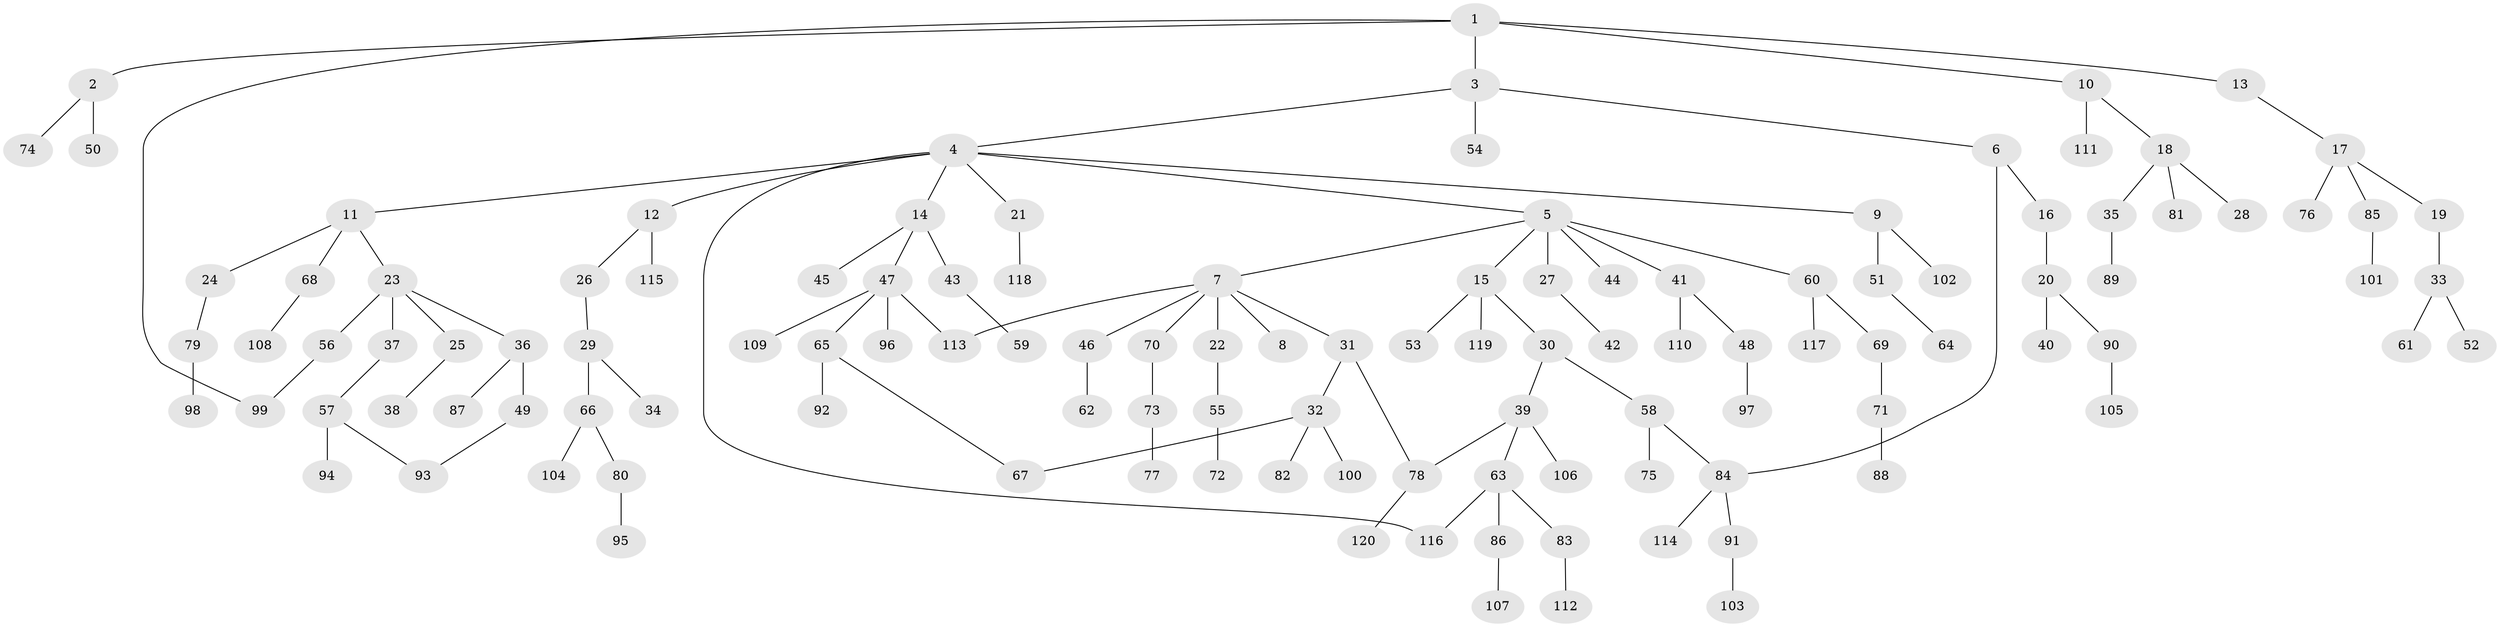 // Generated by graph-tools (version 1.1) at 2025/25/03/09/25 03:25:32]
// undirected, 120 vertices, 126 edges
graph export_dot {
graph [start="1"]
  node [color=gray90,style=filled];
  1;
  2;
  3;
  4;
  5;
  6;
  7;
  8;
  9;
  10;
  11;
  12;
  13;
  14;
  15;
  16;
  17;
  18;
  19;
  20;
  21;
  22;
  23;
  24;
  25;
  26;
  27;
  28;
  29;
  30;
  31;
  32;
  33;
  34;
  35;
  36;
  37;
  38;
  39;
  40;
  41;
  42;
  43;
  44;
  45;
  46;
  47;
  48;
  49;
  50;
  51;
  52;
  53;
  54;
  55;
  56;
  57;
  58;
  59;
  60;
  61;
  62;
  63;
  64;
  65;
  66;
  67;
  68;
  69;
  70;
  71;
  72;
  73;
  74;
  75;
  76;
  77;
  78;
  79;
  80;
  81;
  82;
  83;
  84;
  85;
  86;
  87;
  88;
  89;
  90;
  91;
  92;
  93;
  94;
  95;
  96;
  97;
  98;
  99;
  100;
  101;
  102;
  103;
  104;
  105;
  106;
  107;
  108;
  109;
  110;
  111;
  112;
  113;
  114;
  115;
  116;
  117;
  118;
  119;
  120;
  1 -- 2;
  1 -- 3;
  1 -- 10;
  1 -- 13;
  1 -- 99;
  2 -- 50;
  2 -- 74;
  3 -- 4;
  3 -- 6;
  3 -- 54;
  4 -- 5;
  4 -- 9;
  4 -- 11;
  4 -- 12;
  4 -- 14;
  4 -- 21;
  4 -- 116;
  5 -- 7;
  5 -- 15;
  5 -- 27;
  5 -- 41;
  5 -- 44;
  5 -- 60;
  6 -- 16;
  6 -- 84;
  7 -- 8;
  7 -- 22;
  7 -- 31;
  7 -- 46;
  7 -- 70;
  7 -- 113;
  9 -- 51;
  9 -- 102;
  10 -- 18;
  10 -- 111;
  11 -- 23;
  11 -- 24;
  11 -- 68;
  12 -- 26;
  12 -- 115;
  13 -- 17;
  14 -- 43;
  14 -- 45;
  14 -- 47;
  15 -- 30;
  15 -- 53;
  15 -- 119;
  16 -- 20;
  17 -- 19;
  17 -- 76;
  17 -- 85;
  18 -- 28;
  18 -- 35;
  18 -- 81;
  19 -- 33;
  20 -- 40;
  20 -- 90;
  21 -- 118;
  22 -- 55;
  23 -- 25;
  23 -- 36;
  23 -- 37;
  23 -- 56;
  24 -- 79;
  25 -- 38;
  26 -- 29;
  27 -- 42;
  29 -- 34;
  29 -- 66;
  30 -- 39;
  30 -- 58;
  31 -- 32;
  31 -- 78;
  32 -- 67;
  32 -- 82;
  32 -- 100;
  33 -- 52;
  33 -- 61;
  35 -- 89;
  36 -- 49;
  36 -- 87;
  37 -- 57;
  39 -- 63;
  39 -- 106;
  39 -- 78;
  41 -- 48;
  41 -- 110;
  43 -- 59;
  46 -- 62;
  47 -- 65;
  47 -- 96;
  47 -- 109;
  47 -- 113;
  48 -- 97;
  49 -- 93;
  51 -- 64;
  55 -- 72;
  56 -- 99;
  57 -- 94;
  57 -- 93;
  58 -- 75;
  58 -- 84;
  60 -- 69;
  60 -- 117;
  63 -- 83;
  63 -- 86;
  63 -- 116;
  65 -- 92;
  65 -- 67;
  66 -- 80;
  66 -- 104;
  68 -- 108;
  69 -- 71;
  70 -- 73;
  71 -- 88;
  73 -- 77;
  78 -- 120;
  79 -- 98;
  80 -- 95;
  83 -- 112;
  84 -- 91;
  84 -- 114;
  85 -- 101;
  86 -- 107;
  90 -- 105;
  91 -- 103;
}
